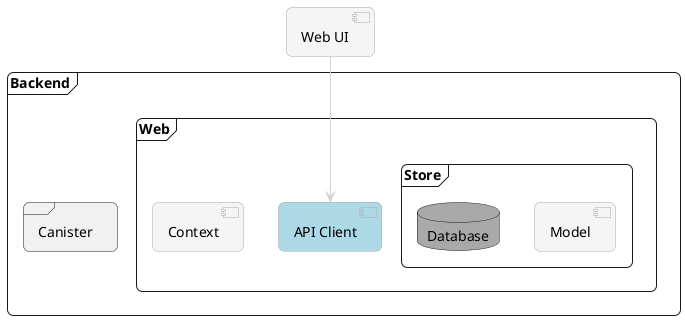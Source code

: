@startuml
!define Theme
skinparam shadowing false
skinparam linetype ortho
skinparam componentStyle modern
skinparam RoundCorner 12
skinparam DatabaseBackgroundColor #darkgrey
skinparam ArrowColor #LightGray
skinparam ComponentBackgroundColor #WhiteSmoke
skinparam InterfaceBackgroundColor #Orange
skinparam ComponentBorderColor #darkgrey

[Web UI]

frame "Backend" {
    frame "Web" {
        [API Client] #lightblue
        [Web UI] --> [API Client]
        [Context]
        frame "Store" {
            [Model]
            database "Database" {
            }
        }
    }

    frame "Canister" {
    }
}
@enduml